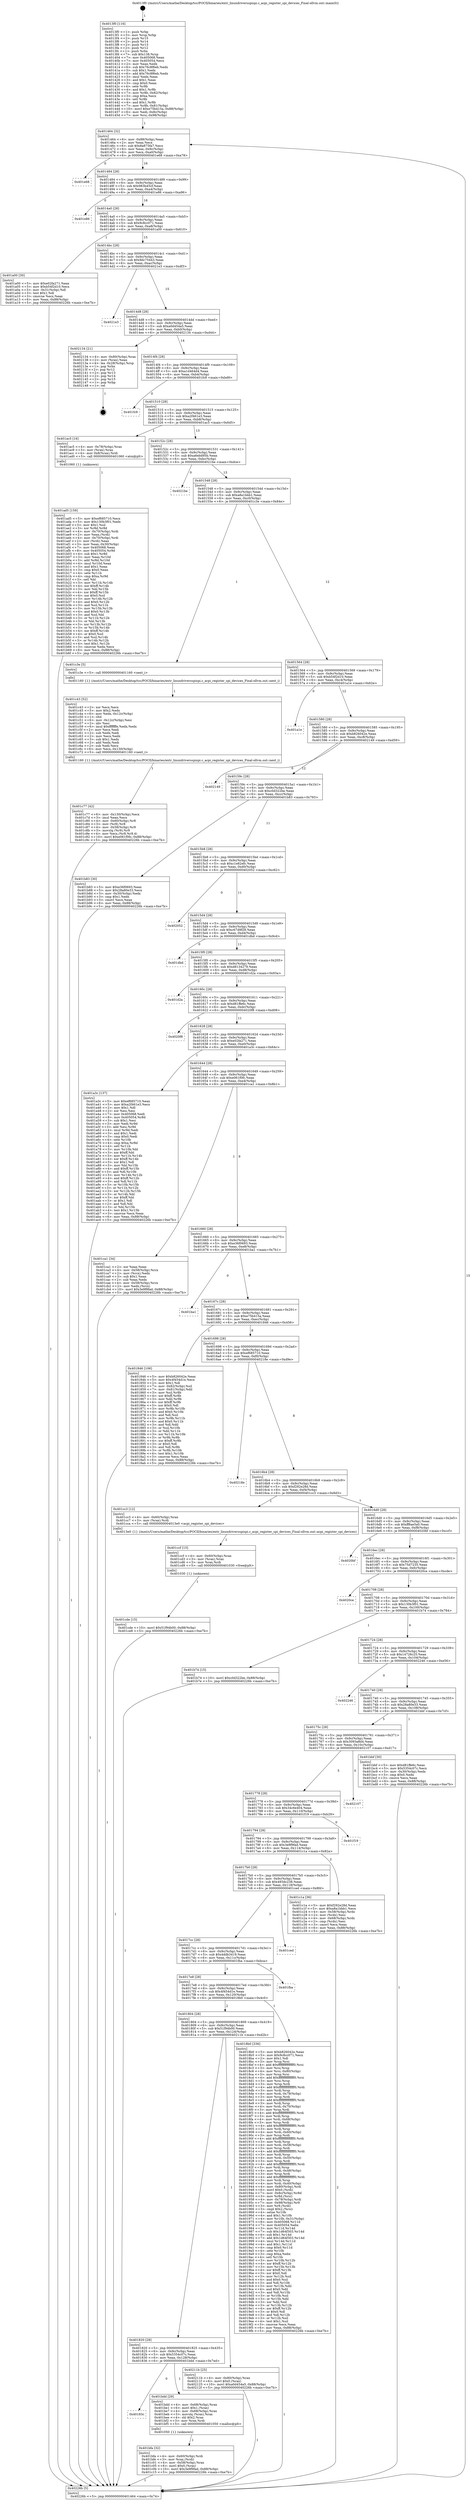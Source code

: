 digraph "0x4013f0" {
  label = "0x4013f0 (/mnt/c/Users/mathe/Desktop/tcc/POCII/binaries/extr_linuxdriversspispi.c_acpi_register_spi_devices_Final-ollvm.out::main(0))"
  labelloc = "t"
  node[shape=record]

  Entry [label="",width=0.3,height=0.3,shape=circle,fillcolor=black,style=filled]
  "0x401464" [label="{
     0x401464 [32]\l
     | [instrs]\l
     &nbsp;&nbsp;0x401464 \<+6\>: mov -0x88(%rbp),%eax\l
     &nbsp;&nbsp;0x40146a \<+2\>: mov %eax,%ecx\l
     &nbsp;&nbsp;0x40146c \<+6\>: sub $0x8a875fa7,%ecx\l
     &nbsp;&nbsp;0x401472 \<+6\>: mov %eax,-0x9c(%rbp)\l
     &nbsp;&nbsp;0x401478 \<+6\>: mov %ecx,-0xa0(%rbp)\l
     &nbsp;&nbsp;0x40147e \<+6\>: je 0000000000401e68 \<main+0xa78\>\l
  }"]
  "0x401e68" [label="{
     0x401e68\l
  }", style=dashed]
  "0x401484" [label="{
     0x401484 [28]\l
     | [instrs]\l
     &nbsp;&nbsp;0x401484 \<+5\>: jmp 0000000000401489 \<main+0x99\>\l
     &nbsp;&nbsp;0x401489 \<+6\>: mov -0x9c(%rbp),%eax\l
     &nbsp;&nbsp;0x40148f \<+5\>: sub $0x983b45cf,%eax\l
     &nbsp;&nbsp;0x401494 \<+6\>: mov %eax,-0xa4(%rbp)\l
     &nbsp;&nbsp;0x40149a \<+6\>: je 0000000000401e86 \<main+0xa96\>\l
  }"]
  Exit [label="",width=0.3,height=0.3,shape=circle,fillcolor=black,style=filled,peripheries=2]
  "0x401e86" [label="{
     0x401e86\l
  }", style=dashed]
  "0x4014a0" [label="{
     0x4014a0 [28]\l
     | [instrs]\l
     &nbsp;&nbsp;0x4014a0 \<+5\>: jmp 00000000004014a5 \<main+0xb5\>\l
     &nbsp;&nbsp;0x4014a5 \<+6\>: mov -0x9c(%rbp),%eax\l
     &nbsp;&nbsp;0x4014ab \<+5\>: sub $0x9c8cc071,%eax\l
     &nbsp;&nbsp;0x4014b0 \<+6\>: mov %eax,-0xa8(%rbp)\l
     &nbsp;&nbsp;0x4014b6 \<+6\>: je 0000000000401a00 \<main+0x610\>\l
  }"]
  "0x401cde" [label="{
     0x401cde [15]\l
     | [instrs]\l
     &nbsp;&nbsp;0x401cde \<+10\>: movl $0x51f94b00,-0x88(%rbp)\l
     &nbsp;&nbsp;0x401ce8 \<+5\>: jmp 000000000040226b \<main+0xe7b\>\l
  }"]
  "0x401a00" [label="{
     0x401a00 [30]\l
     | [instrs]\l
     &nbsp;&nbsp;0x401a00 \<+5\>: mov $0xe02fa271,%eax\l
     &nbsp;&nbsp;0x401a05 \<+5\>: mov $0xb54f2d10,%ecx\l
     &nbsp;&nbsp;0x401a0a \<+3\>: mov -0x31(%rbp),%dl\l
     &nbsp;&nbsp;0x401a0d \<+3\>: test $0x1,%dl\l
     &nbsp;&nbsp;0x401a10 \<+3\>: cmovne %ecx,%eax\l
     &nbsp;&nbsp;0x401a13 \<+6\>: mov %eax,-0x88(%rbp)\l
     &nbsp;&nbsp;0x401a19 \<+5\>: jmp 000000000040226b \<main+0xe7b\>\l
  }"]
  "0x4014bc" [label="{
     0x4014bc [28]\l
     | [instrs]\l
     &nbsp;&nbsp;0x4014bc \<+5\>: jmp 00000000004014c1 \<main+0xd1\>\l
     &nbsp;&nbsp;0x4014c1 \<+6\>: mov -0x9c(%rbp),%eax\l
     &nbsp;&nbsp;0x4014c7 \<+5\>: sub $0x9dc75443,%eax\l
     &nbsp;&nbsp;0x4014cc \<+6\>: mov %eax,-0xac(%rbp)\l
     &nbsp;&nbsp;0x4014d2 \<+6\>: je 00000000004021e3 \<main+0xdf3\>\l
  }"]
  "0x401ccf" [label="{
     0x401ccf [15]\l
     | [instrs]\l
     &nbsp;&nbsp;0x401ccf \<+4\>: mov -0x60(%rbp),%rax\l
     &nbsp;&nbsp;0x401cd3 \<+3\>: mov (%rax),%rax\l
     &nbsp;&nbsp;0x401cd6 \<+3\>: mov %rax,%rdi\l
     &nbsp;&nbsp;0x401cd9 \<+5\>: call 0000000000401030 \<free@plt\>\l
     | [calls]\l
     &nbsp;&nbsp;0x401030 \{1\} (unknown)\l
  }"]
  "0x4021e3" [label="{
     0x4021e3\l
  }", style=dashed]
  "0x4014d8" [label="{
     0x4014d8 [28]\l
     | [instrs]\l
     &nbsp;&nbsp;0x4014d8 \<+5\>: jmp 00000000004014dd \<main+0xed\>\l
     &nbsp;&nbsp;0x4014dd \<+6\>: mov -0x9c(%rbp),%eax\l
     &nbsp;&nbsp;0x4014e3 \<+5\>: sub $0xa0d454a5,%eax\l
     &nbsp;&nbsp;0x4014e8 \<+6\>: mov %eax,-0xb0(%rbp)\l
     &nbsp;&nbsp;0x4014ee \<+6\>: je 0000000000402134 \<main+0xd44\>\l
  }"]
  "0x401c77" [label="{
     0x401c77 [42]\l
     | [instrs]\l
     &nbsp;&nbsp;0x401c77 \<+6\>: mov -0x130(%rbp),%ecx\l
     &nbsp;&nbsp;0x401c7d \<+3\>: imul %eax,%ecx\l
     &nbsp;&nbsp;0x401c80 \<+4\>: mov -0x60(%rbp),%r8\l
     &nbsp;&nbsp;0x401c84 \<+3\>: mov (%r8),%r8\l
     &nbsp;&nbsp;0x401c87 \<+4\>: mov -0x58(%rbp),%r9\l
     &nbsp;&nbsp;0x401c8b \<+3\>: movslq (%r9),%r9\l
     &nbsp;&nbsp;0x401c8e \<+4\>: mov %ecx,(%r8,%r9,4)\l
     &nbsp;&nbsp;0x401c92 \<+10\>: movl $0xe061f0fc,-0x88(%rbp)\l
     &nbsp;&nbsp;0x401c9c \<+5\>: jmp 000000000040226b \<main+0xe7b\>\l
  }"]
  "0x402134" [label="{
     0x402134 [21]\l
     | [instrs]\l
     &nbsp;&nbsp;0x402134 \<+4\>: mov -0x80(%rbp),%rax\l
     &nbsp;&nbsp;0x402138 \<+2\>: mov (%rax),%eax\l
     &nbsp;&nbsp;0x40213a \<+4\>: lea -0x28(%rbp),%rsp\l
     &nbsp;&nbsp;0x40213e \<+1\>: pop %rbx\l
     &nbsp;&nbsp;0x40213f \<+2\>: pop %r12\l
     &nbsp;&nbsp;0x402141 \<+2\>: pop %r13\l
     &nbsp;&nbsp;0x402143 \<+2\>: pop %r14\l
     &nbsp;&nbsp;0x402145 \<+2\>: pop %r15\l
     &nbsp;&nbsp;0x402147 \<+1\>: pop %rbp\l
     &nbsp;&nbsp;0x402148 \<+1\>: ret\l
  }"]
  "0x4014f4" [label="{
     0x4014f4 [28]\l
     | [instrs]\l
     &nbsp;&nbsp;0x4014f4 \<+5\>: jmp 00000000004014f9 \<main+0x109\>\l
     &nbsp;&nbsp;0x4014f9 \<+6\>: mov -0x9c(%rbp),%eax\l
     &nbsp;&nbsp;0x4014ff \<+5\>: sub $0xa1d464d4,%eax\l
     &nbsp;&nbsp;0x401504 \<+6\>: mov %eax,-0xb4(%rbp)\l
     &nbsp;&nbsp;0x40150a \<+6\>: je 0000000000401fc9 \<main+0xbd9\>\l
  }"]
  "0x401c43" [label="{
     0x401c43 [52]\l
     | [instrs]\l
     &nbsp;&nbsp;0x401c43 \<+2\>: xor %ecx,%ecx\l
     &nbsp;&nbsp;0x401c45 \<+5\>: mov $0x2,%edx\l
     &nbsp;&nbsp;0x401c4a \<+6\>: mov %edx,-0x12c(%rbp)\l
     &nbsp;&nbsp;0x401c50 \<+1\>: cltd\l
     &nbsp;&nbsp;0x401c51 \<+6\>: mov -0x12c(%rbp),%esi\l
     &nbsp;&nbsp;0x401c57 \<+2\>: idiv %esi\l
     &nbsp;&nbsp;0x401c59 \<+6\>: imul $0xfffffffe,%edx,%edx\l
     &nbsp;&nbsp;0x401c5f \<+2\>: mov %ecx,%edi\l
     &nbsp;&nbsp;0x401c61 \<+2\>: sub %edx,%edi\l
     &nbsp;&nbsp;0x401c63 \<+2\>: mov %ecx,%edx\l
     &nbsp;&nbsp;0x401c65 \<+3\>: sub $0x1,%edx\l
     &nbsp;&nbsp;0x401c68 \<+2\>: add %edx,%edi\l
     &nbsp;&nbsp;0x401c6a \<+2\>: sub %edi,%ecx\l
     &nbsp;&nbsp;0x401c6c \<+6\>: mov %ecx,-0x130(%rbp)\l
     &nbsp;&nbsp;0x401c72 \<+5\>: call 0000000000401160 \<next_i\>\l
     | [calls]\l
     &nbsp;&nbsp;0x401160 \{1\} (/mnt/c/Users/mathe/Desktop/tcc/POCII/binaries/extr_linuxdriversspispi.c_acpi_register_spi_devices_Final-ollvm.out::next_i)\l
  }"]
  "0x401fc9" [label="{
     0x401fc9\l
  }", style=dashed]
  "0x401510" [label="{
     0x401510 [28]\l
     | [instrs]\l
     &nbsp;&nbsp;0x401510 \<+5\>: jmp 0000000000401515 \<main+0x125\>\l
     &nbsp;&nbsp;0x401515 \<+6\>: mov -0x9c(%rbp),%eax\l
     &nbsp;&nbsp;0x40151b \<+5\>: sub $0xa2f461e3,%eax\l
     &nbsp;&nbsp;0x401520 \<+6\>: mov %eax,-0xb8(%rbp)\l
     &nbsp;&nbsp;0x401526 \<+6\>: je 0000000000401ac5 \<main+0x6d5\>\l
  }"]
  "0x401bfa" [label="{
     0x401bfa [32]\l
     | [instrs]\l
     &nbsp;&nbsp;0x401bfa \<+4\>: mov -0x60(%rbp),%rdi\l
     &nbsp;&nbsp;0x401bfe \<+3\>: mov %rax,(%rdi)\l
     &nbsp;&nbsp;0x401c01 \<+4\>: mov -0x58(%rbp),%rax\l
     &nbsp;&nbsp;0x401c05 \<+6\>: movl $0x0,(%rax)\l
     &nbsp;&nbsp;0x401c0b \<+10\>: movl $0x3e9f9fad,-0x88(%rbp)\l
     &nbsp;&nbsp;0x401c15 \<+5\>: jmp 000000000040226b \<main+0xe7b\>\l
  }"]
  "0x401ac5" [label="{
     0x401ac5 [16]\l
     | [instrs]\l
     &nbsp;&nbsp;0x401ac5 \<+4\>: mov -0x78(%rbp),%rax\l
     &nbsp;&nbsp;0x401ac9 \<+3\>: mov (%rax),%rax\l
     &nbsp;&nbsp;0x401acc \<+4\>: mov 0x8(%rax),%rdi\l
     &nbsp;&nbsp;0x401ad0 \<+5\>: call 0000000000401060 \<atoi@plt\>\l
     | [calls]\l
     &nbsp;&nbsp;0x401060 \{1\} (unknown)\l
  }"]
  "0x40152c" [label="{
     0x40152c [28]\l
     | [instrs]\l
     &nbsp;&nbsp;0x40152c \<+5\>: jmp 0000000000401531 \<main+0x141\>\l
     &nbsp;&nbsp;0x401531 \<+6\>: mov -0x9c(%rbp),%eax\l
     &nbsp;&nbsp;0x401537 \<+5\>: sub $0xa6ebd95b,%eax\l
     &nbsp;&nbsp;0x40153c \<+6\>: mov %eax,-0xbc(%rbp)\l
     &nbsp;&nbsp;0x401542 \<+6\>: je 00000000004021be \<main+0xdce\>\l
  }"]
  "0x40183c" [label="{
     0x40183c\l
  }", style=dashed]
  "0x4021be" [label="{
     0x4021be\l
  }", style=dashed]
  "0x401548" [label="{
     0x401548 [28]\l
     | [instrs]\l
     &nbsp;&nbsp;0x401548 \<+5\>: jmp 000000000040154d \<main+0x15d\>\l
     &nbsp;&nbsp;0x40154d \<+6\>: mov -0x9c(%rbp),%eax\l
     &nbsp;&nbsp;0x401553 \<+5\>: sub $0xa8a1bbb1,%eax\l
     &nbsp;&nbsp;0x401558 \<+6\>: mov %eax,-0xc0(%rbp)\l
     &nbsp;&nbsp;0x40155e \<+6\>: je 0000000000401c3e \<main+0x84e\>\l
  }"]
  "0x401bdd" [label="{
     0x401bdd [29]\l
     | [instrs]\l
     &nbsp;&nbsp;0x401bdd \<+4\>: mov -0x68(%rbp),%rax\l
     &nbsp;&nbsp;0x401be1 \<+6\>: movl $0x1,(%rax)\l
     &nbsp;&nbsp;0x401be7 \<+4\>: mov -0x68(%rbp),%rax\l
     &nbsp;&nbsp;0x401beb \<+3\>: movslq (%rax),%rax\l
     &nbsp;&nbsp;0x401bee \<+4\>: shl $0x2,%rax\l
     &nbsp;&nbsp;0x401bf2 \<+3\>: mov %rax,%rdi\l
     &nbsp;&nbsp;0x401bf5 \<+5\>: call 0000000000401050 \<malloc@plt\>\l
     | [calls]\l
     &nbsp;&nbsp;0x401050 \{1\} (unknown)\l
  }"]
  "0x401c3e" [label="{
     0x401c3e [5]\l
     | [instrs]\l
     &nbsp;&nbsp;0x401c3e \<+5\>: call 0000000000401160 \<next_i\>\l
     | [calls]\l
     &nbsp;&nbsp;0x401160 \{1\} (/mnt/c/Users/mathe/Desktop/tcc/POCII/binaries/extr_linuxdriversspispi.c_acpi_register_spi_devices_Final-ollvm.out::next_i)\l
  }"]
  "0x401564" [label="{
     0x401564 [28]\l
     | [instrs]\l
     &nbsp;&nbsp;0x401564 \<+5\>: jmp 0000000000401569 \<main+0x179\>\l
     &nbsp;&nbsp;0x401569 \<+6\>: mov -0x9c(%rbp),%eax\l
     &nbsp;&nbsp;0x40156f \<+5\>: sub $0xb54f2d10,%eax\l
     &nbsp;&nbsp;0x401574 \<+6\>: mov %eax,-0xc4(%rbp)\l
     &nbsp;&nbsp;0x40157a \<+6\>: je 0000000000401a1e \<main+0x62e\>\l
  }"]
  "0x401820" [label="{
     0x401820 [28]\l
     | [instrs]\l
     &nbsp;&nbsp;0x401820 \<+5\>: jmp 0000000000401825 \<main+0x435\>\l
     &nbsp;&nbsp;0x401825 \<+6\>: mov -0x9c(%rbp),%eax\l
     &nbsp;&nbsp;0x40182b \<+5\>: sub $0x5354c07c,%eax\l
     &nbsp;&nbsp;0x401830 \<+6\>: mov %eax,-0x128(%rbp)\l
     &nbsp;&nbsp;0x401836 \<+6\>: je 0000000000401bdd \<main+0x7ed\>\l
  }"]
  "0x401a1e" [label="{
     0x401a1e\l
  }", style=dashed]
  "0x401580" [label="{
     0x401580 [28]\l
     | [instrs]\l
     &nbsp;&nbsp;0x401580 \<+5\>: jmp 0000000000401585 \<main+0x195\>\l
     &nbsp;&nbsp;0x401585 \<+6\>: mov -0x9c(%rbp),%eax\l
     &nbsp;&nbsp;0x40158b \<+5\>: sub $0xb826042e,%eax\l
     &nbsp;&nbsp;0x401590 \<+6\>: mov %eax,-0xc8(%rbp)\l
     &nbsp;&nbsp;0x401596 \<+6\>: je 0000000000402149 \<main+0xd59\>\l
  }"]
  "0x40211b" [label="{
     0x40211b [25]\l
     | [instrs]\l
     &nbsp;&nbsp;0x40211b \<+4\>: mov -0x80(%rbp),%rax\l
     &nbsp;&nbsp;0x40211f \<+6\>: movl $0x0,(%rax)\l
     &nbsp;&nbsp;0x402125 \<+10\>: movl $0xa0d454a5,-0x88(%rbp)\l
     &nbsp;&nbsp;0x40212f \<+5\>: jmp 000000000040226b \<main+0xe7b\>\l
  }"]
  "0x402149" [label="{
     0x402149\l
  }", style=dashed]
  "0x40159c" [label="{
     0x40159c [28]\l
     | [instrs]\l
     &nbsp;&nbsp;0x40159c \<+5\>: jmp 00000000004015a1 \<main+0x1b1\>\l
     &nbsp;&nbsp;0x4015a1 \<+6\>: mov -0x9c(%rbp),%eax\l
     &nbsp;&nbsp;0x4015a7 \<+5\>: sub $0xc0d322be,%eax\l
     &nbsp;&nbsp;0x4015ac \<+6\>: mov %eax,-0xcc(%rbp)\l
     &nbsp;&nbsp;0x4015b2 \<+6\>: je 0000000000401b83 \<main+0x793\>\l
  }"]
  "0x401ad5" [label="{
     0x401ad5 [159]\l
     | [instrs]\l
     &nbsp;&nbsp;0x401ad5 \<+5\>: mov $0xef685710,%ecx\l
     &nbsp;&nbsp;0x401ada \<+5\>: mov $0x130b3f01,%edx\l
     &nbsp;&nbsp;0x401adf \<+3\>: mov $0x1,%sil\l
     &nbsp;&nbsp;0x401ae2 \<+3\>: xor %r8d,%r8d\l
     &nbsp;&nbsp;0x401ae5 \<+4\>: mov -0x70(%rbp),%rdi\l
     &nbsp;&nbsp;0x401ae9 \<+2\>: mov %eax,(%rdi)\l
     &nbsp;&nbsp;0x401aeb \<+4\>: mov -0x70(%rbp),%rdi\l
     &nbsp;&nbsp;0x401aef \<+2\>: mov (%rdi),%eax\l
     &nbsp;&nbsp;0x401af1 \<+3\>: mov %eax,-0x30(%rbp)\l
     &nbsp;&nbsp;0x401af4 \<+7\>: mov 0x405068,%eax\l
     &nbsp;&nbsp;0x401afb \<+8\>: mov 0x405054,%r9d\l
     &nbsp;&nbsp;0x401b03 \<+4\>: sub $0x1,%r8d\l
     &nbsp;&nbsp;0x401b07 \<+3\>: mov %eax,%r10d\l
     &nbsp;&nbsp;0x401b0a \<+3\>: add %r8d,%r10d\l
     &nbsp;&nbsp;0x401b0d \<+4\>: imul %r10d,%eax\l
     &nbsp;&nbsp;0x401b11 \<+3\>: and $0x1,%eax\l
     &nbsp;&nbsp;0x401b14 \<+3\>: cmp $0x0,%eax\l
     &nbsp;&nbsp;0x401b17 \<+4\>: sete %r11b\l
     &nbsp;&nbsp;0x401b1b \<+4\>: cmp $0xa,%r9d\l
     &nbsp;&nbsp;0x401b1f \<+3\>: setl %bl\l
     &nbsp;&nbsp;0x401b22 \<+3\>: mov %r11b,%r14b\l
     &nbsp;&nbsp;0x401b25 \<+4\>: xor $0xff,%r14b\l
     &nbsp;&nbsp;0x401b29 \<+3\>: mov %bl,%r15b\l
     &nbsp;&nbsp;0x401b2c \<+4\>: xor $0xff,%r15b\l
     &nbsp;&nbsp;0x401b30 \<+4\>: xor $0x0,%sil\l
     &nbsp;&nbsp;0x401b34 \<+3\>: mov %r14b,%r12b\l
     &nbsp;&nbsp;0x401b37 \<+4\>: and $0x0,%r12b\l
     &nbsp;&nbsp;0x401b3b \<+3\>: and %sil,%r11b\l
     &nbsp;&nbsp;0x401b3e \<+3\>: mov %r15b,%r13b\l
     &nbsp;&nbsp;0x401b41 \<+4\>: and $0x0,%r13b\l
     &nbsp;&nbsp;0x401b45 \<+3\>: and %sil,%bl\l
     &nbsp;&nbsp;0x401b48 \<+3\>: or %r11b,%r12b\l
     &nbsp;&nbsp;0x401b4b \<+3\>: or %bl,%r13b\l
     &nbsp;&nbsp;0x401b4e \<+3\>: xor %r13b,%r12b\l
     &nbsp;&nbsp;0x401b51 \<+3\>: or %r15b,%r14b\l
     &nbsp;&nbsp;0x401b54 \<+4\>: xor $0xff,%r14b\l
     &nbsp;&nbsp;0x401b58 \<+4\>: or $0x0,%sil\l
     &nbsp;&nbsp;0x401b5c \<+3\>: and %sil,%r14b\l
     &nbsp;&nbsp;0x401b5f \<+3\>: or %r14b,%r12b\l
     &nbsp;&nbsp;0x401b62 \<+4\>: test $0x1,%r12b\l
     &nbsp;&nbsp;0x401b66 \<+3\>: cmovne %edx,%ecx\l
     &nbsp;&nbsp;0x401b69 \<+6\>: mov %ecx,-0x88(%rbp)\l
     &nbsp;&nbsp;0x401b6f \<+5\>: jmp 000000000040226b \<main+0xe7b\>\l
  }"]
  "0x401b83" [label="{
     0x401b83 [30]\l
     | [instrs]\l
     &nbsp;&nbsp;0x401b83 \<+5\>: mov $0xe36f0693,%eax\l
     &nbsp;&nbsp;0x401b88 \<+5\>: mov $0x28a80e33,%ecx\l
     &nbsp;&nbsp;0x401b8d \<+3\>: mov -0x30(%rbp),%edx\l
     &nbsp;&nbsp;0x401b90 \<+3\>: cmp $0x1,%edx\l
     &nbsp;&nbsp;0x401b93 \<+3\>: cmovl %ecx,%eax\l
     &nbsp;&nbsp;0x401b96 \<+6\>: mov %eax,-0x88(%rbp)\l
     &nbsp;&nbsp;0x401b9c \<+5\>: jmp 000000000040226b \<main+0xe7b\>\l
  }"]
  "0x4015b8" [label="{
     0x4015b8 [28]\l
     | [instrs]\l
     &nbsp;&nbsp;0x4015b8 \<+5\>: jmp 00000000004015bd \<main+0x1cd\>\l
     &nbsp;&nbsp;0x4015bd \<+6\>: mov -0x9c(%rbp),%eax\l
     &nbsp;&nbsp;0x4015c3 \<+5\>: sub $0xc1e82efc,%eax\l
     &nbsp;&nbsp;0x4015c8 \<+6\>: mov %eax,-0xd0(%rbp)\l
     &nbsp;&nbsp;0x4015ce \<+6\>: je 0000000000402052 \<main+0xc62\>\l
  }"]
  "0x401804" [label="{
     0x401804 [28]\l
     | [instrs]\l
     &nbsp;&nbsp;0x401804 \<+5\>: jmp 0000000000401809 \<main+0x419\>\l
     &nbsp;&nbsp;0x401809 \<+6\>: mov -0x9c(%rbp),%eax\l
     &nbsp;&nbsp;0x40180f \<+5\>: sub $0x51f94b00,%eax\l
     &nbsp;&nbsp;0x401814 \<+6\>: mov %eax,-0x124(%rbp)\l
     &nbsp;&nbsp;0x40181a \<+6\>: je 000000000040211b \<main+0xd2b\>\l
  }"]
  "0x402052" [label="{
     0x402052\l
  }", style=dashed]
  "0x4015d4" [label="{
     0x4015d4 [28]\l
     | [instrs]\l
     &nbsp;&nbsp;0x4015d4 \<+5\>: jmp 00000000004015d9 \<main+0x1e9\>\l
     &nbsp;&nbsp;0x4015d9 \<+6\>: mov -0x9c(%rbp),%eax\l
     &nbsp;&nbsp;0x4015df \<+5\>: sub $0xc67d9f28,%eax\l
     &nbsp;&nbsp;0x4015e4 \<+6\>: mov %eax,-0xd4(%rbp)\l
     &nbsp;&nbsp;0x4015ea \<+6\>: je 0000000000401dbd \<main+0x9cd\>\l
  }"]
  "0x4018b0" [label="{
     0x4018b0 [336]\l
     | [instrs]\l
     &nbsp;&nbsp;0x4018b0 \<+5\>: mov $0xb826042e,%eax\l
     &nbsp;&nbsp;0x4018b5 \<+5\>: mov $0x9c8cc071,%ecx\l
     &nbsp;&nbsp;0x4018ba \<+2\>: mov $0x1,%dl\l
     &nbsp;&nbsp;0x4018bc \<+3\>: mov %rsp,%rsi\l
     &nbsp;&nbsp;0x4018bf \<+4\>: add $0xfffffffffffffff0,%rsi\l
     &nbsp;&nbsp;0x4018c3 \<+3\>: mov %rsi,%rsp\l
     &nbsp;&nbsp;0x4018c6 \<+4\>: mov %rsi,-0x80(%rbp)\l
     &nbsp;&nbsp;0x4018ca \<+3\>: mov %rsp,%rsi\l
     &nbsp;&nbsp;0x4018cd \<+4\>: add $0xfffffffffffffff0,%rsi\l
     &nbsp;&nbsp;0x4018d1 \<+3\>: mov %rsi,%rsp\l
     &nbsp;&nbsp;0x4018d4 \<+3\>: mov %rsp,%rdi\l
     &nbsp;&nbsp;0x4018d7 \<+4\>: add $0xfffffffffffffff0,%rdi\l
     &nbsp;&nbsp;0x4018db \<+3\>: mov %rdi,%rsp\l
     &nbsp;&nbsp;0x4018de \<+4\>: mov %rdi,-0x78(%rbp)\l
     &nbsp;&nbsp;0x4018e2 \<+3\>: mov %rsp,%rdi\l
     &nbsp;&nbsp;0x4018e5 \<+4\>: add $0xfffffffffffffff0,%rdi\l
     &nbsp;&nbsp;0x4018e9 \<+3\>: mov %rdi,%rsp\l
     &nbsp;&nbsp;0x4018ec \<+4\>: mov %rdi,-0x70(%rbp)\l
     &nbsp;&nbsp;0x4018f0 \<+3\>: mov %rsp,%rdi\l
     &nbsp;&nbsp;0x4018f3 \<+4\>: add $0xfffffffffffffff0,%rdi\l
     &nbsp;&nbsp;0x4018f7 \<+3\>: mov %rdi,%rsp\l
     &nbsp;&nbsp;0x4018fa \<+4\>: mov %rdi,-0x68(%rbp)\l
     &nbsp;&nbsp;0x4018fe \<+3\>: mov %rsp,%rdi\l
     &nbsp;&nbsp;0x401901 \<+4\>: add $0xfffffffffffffff0,%rdi\l
     &nbsp;&nbsp;0x401905 \<+3\>: mov %rdi,%rsp\l
     &nbsp;&nbsp;0x401908 \<+4\>: mov %rdi,-0x60(%rbp)\l
     &nbsp;&nbsp;0x40190c \<+3\>: mov %rsp,%rdi\l
     &nbsp;&nbsp;0x40190f \<+4\>: add $0xfffffffffffffff0,%rdi\l
     &nbsp;&nbsp;0x401913 \<+3\>: mov %rdi,%rsp\l
     &nbsp;&nbsp;0x401916 \<+4\>: mov %rdi,-0x58(%rbp)\l
     &nbsp;&nbsp;0x40191a \<+3\>: mov %rsp,%rdi\l
     &nbsp;&nbsp;0x40191d \<+4\>: add $0xfffffffffffffff0,%rdi\l
     &nbsp;&nbsp;0x401921 \<+3\>: mov %rdi,%rsp\l
     &nbsp;&nbsp;0x401924 \<+4\>: mov %rdi,-0x50(%rbp)\l
     &nbsp;&nbsp;0x401928 \<+3\>: mov %rsp,%rdi\l
     &nbsp;&nbsp;0x40192b \<+4\>: add $0xfffffffffffffff0,%rdi\l
     &nbsp;&nbsp;0x40192f \<+3\>: mov %rdi,%rsp\l
     &nbsp;&nbsp;0x401932 \<+4\>: mov %rdi,-0x48(%rbp)\l
     &nbsp;&nbsp;0x401936 \<+3\>: mov %rsp,%rdi\l
     &nbsp;&nbsp;0x401939 \<+4\>: add $0xfffffffffffffff0,%rdi\l
     &nbsp;&nbsp;0x40193d \<+3\>: mov %rdi,%rsp\l
     &nbsp;&nbsp;0x401940 \<+4\>: mov %rdi,-0x40(%rbp)\l
     &nbsp;&nbsp;0x401944 \<+4\>: mov -0x80(%rbp),%rdi\l
     &nbsp;&nbsp;0x401948 \<+6\>: movl $0x0,(%rdi)\l
     &nbsp;&nbsp;0x40194e \<+7\>: mov -0x8c(%rbp),%r8d\l
     &nbsp;&nbsp;0x401955 \<+3\>: mov %r8d,(%rsi)\l
     &nbsp;&nbsp;0x401958 \<+4\>: mov -0x78(%rbp),%rdi\l
     &nbsp;&nbsp;0x40195c \<+7\>: mov -0x98(%rbp),%r9\l
     &nbsp;&nbsp;0x401963 \<+3\>: mov %r9,(%rdi)\l
     &nbsp;&nbsp;0x401966 \<+3\>: cmpl $0x2,(%rsi)\l
     &nbsp;&nbsp;0x401969 \<+4\>: setne %r10b\l
     &nbsp;&nbsp;0x40196d \<+4\>: and $0x1,%r10b\l
     &nbsp;&nbsp;0x401971 \<+4\>: mov %r10b,-0x31(%rbp)\l
     &nbsp;&nbsp;0x401975 \<+8\>: mov 0x405068,%r11d\l
     &nbsp;&nbsp;0x40197d \<+7\>: mov 0x405054,%ebx\l
     &nbsp;&nbsp;0x401984 \<+3\>: mov %r11d,%r14d\l
     &nbsp;&nbsp;0x401987 \<+7\>: sub $0x1d64f303,%r14d\l
     &nbsp;&nbsp;0x40198e \<+4\>: sub $0x1,%r14d\l
     &nbsp;&nbsp;0x401992 \<+7\>: add $0x1d64f303,%r14d\l
     &nbsp;&nbsp;0x401999 \<+4\>: imul %r14d,%r11d\l
     &nbsp;&nbsp;0x40199d \<+4\>: and $0x1,%r11d\l
     &nbsp;&nbsp;0x4019a1 \<+4\>: cmp $0x0,%r11d\l
     &nbsp;&nbsp;0x4019a5 \<+4\>: sete %r10b\l
     &nbsp;&nbsp;0x4019a9 \<+3\>: cmp $0xa,%ebx\l
     &nbsp;&nbsp;0x4019ac \<+4\>: setl %r15b\l
     &nbsp;&nbsp;0x4019b0 \<+3\>: mov %r10b,%r12b\l
     &nbsp;&nbsp;0x4019b3 \<+4\>: xor $0xff,%r12b\l
     &nbsp;&nbsp;0x4019b7 \<+3\>: mov %r15b,%r13b\l
     &nbsp;&nbsp;0x4019ba \<+4\>: xor $0xff,%r13b\l
     &nbsp;&nbsp;0x4019be \<+3\>: xor $0x0,%dl\l
     &nbsp;&nbsp;0x4019c1 \<+3\>: mov %r12b,%sil\l
     &nbsp;&nbsp;0x4019c4 \<+4\>: and $0x0,%sil\l
     &nbsp;&nbsp;0x4019c8 \<+3\>: and %dl,%r10b\l
     &nbsp;&nbsp;0x4019cb \<+3\>: mov %r13b,%dil\l
     &nbsp;&nbsp;0x4019ce \<+4\>: and $0x0,%dil\l
     &nbsp;&nbsp;0x4019d2 \<+3\>: and %dl,%r15b\l
     &nbsp;&nbsp;0x4019d5 \<+3\>: or %r10b,%sil\l
     &nbsp;&nbsp;0x4019d8 \<+3\>: or %r15b,%dil\l
     &nbsp;&nbsp;0x4019db \<+3\>: xor %dil,%sil\l
     &nbsp;&nbsp;0x4019de \<+3\>: or %r13b,%r12b\l
     &nbsp;&nbsp;0x4019e1 \<+4\>: xor $0xff,%r12b\l
     &nbsp;&nbsp;0x4019e5 \<+3\>: or $0x0,%dl\l
     &nbsp;&nbsp;0x4019e8 \<+3\>: and %dl,%r12b\l
     &nbsp;&nbsp;0x4019eb \<+3\>: or %r12b,%sil\l
     &nbsp;&nbsp;0x4019ee \<+4\>: test $0x1,%sil\l
     &nbsp;&nbsp;0x4019f2 \<+3\>: cmovne %ecx,%eax\l
     &nbsp;&nbsp;0x4019f5 \<+6\>: mov %eax,-0x88(%rbp)\l
     &nbsp;&nbsp;0x4019fb \<+5\>: jmp 000000000040226b \<main+0xe7b\>\l
  }"]
  "0x401dbd" [label="{
     0x401dbd\l
  }", style=dashed]
  "0x4015f0" [label="{
     0x4015f0 [28]\l
     | [instrs]\l
     &nbsp;&nbsp;0x4015f0 \<+5\>: jmp 00000000004015f5 \<main+0x205\>\l
     &nbsp;&nbsp;0x4015f5 \<+6\>: mov -0x9c(%rbp),%eax\l
     &nbsp;&nbsp;0x4015fb \<+5\>: sub $0xd8134279,%eax\l
     &nbsp;&nbsp;0x401600 \<+6\>: mov %eax,-0xd8(%rbp)\l
     &nbsp;&nbsp;0x401606 \<+6\>: je 0000000000401d2a \<main+0x93a\>\l
  }"]
  "0x4017e8" [label="{
     0x4017e8 [28]\l
     | [instrs]\l
     &nbsp;&nbsp;0x4017e8 \<+5\>: jmp 00000000004017ed \<main+0x3fd\>\l
     &nbsp;&nbsp;0x4017ed \<+6\>: mov -0x9c(%rbp),%eax\l
     &nbsp;&nbsp;0x4017f3 \<+5\>: sub $0x4f454d1e,%eax\l
     &nbsp;&nbsp;0x4017f8 \<+6\>: mov %eax,-0x120(%rbp)\l
     &nbsp;&nbsp;0x4017fe \<+6\>: je 00000000004018b0 \<main+0x4c0\>\l
  }"]
  "0x401d2a" [label="{
     0x401d2a\l
  }", style=dashed]
  "0x40160c" [label="{
     0x40160c [28]\l
     | [instrs]\l
     &nbsp;&nbsp;0x40160c \<+5\>: jmp 0000000000401611 \<main+0x221\>\l
     &nbsp;&nbsp;0x401611 \<+6\>: mov -0x9c(%rbp),%eax\l
     &nbsp;&nbsp;0x401617 \<+5\>: sub $0xd81ffe6c,%eax\l
     &nbsp;&nbsp;0x40161c \<+6\>: mov %eax,-0xdc(%rbp)\l
     &nbsp;&nbsp;0x401622 \<+6\>: je 00000000004020f8 \<main+0xd08\>\l
  }"]
  "0x401fba" [label="{
     0x401fba\l
  }", style=dashed]
  "0x4020f8" [label="{
     0x4020f8\l
  }", style=dashed]
  "0x401628" [label="{
     0x401628 [28]\l
     | [instrs]\l
     &nbsp;&nbsp;0x401628 \<+5\>: jmp 000000000040162d \<main+0x23d\>\l
     &nbsp;&nbsp;0x40162d \<+6\>: mov -0x9c(%rbp),%eax\l
     &nbsp;&nbsp;0x401633 \<+5\>: sub $0xe02fa271,%eax\l
     &nbsp;&nbsp;0x401638 \<+6\>: mov %eax,-0xe0(%rbp)\l
     &nbsp;&nbsp;0x40163e \<+6\>: je 0000000000401a3c \<main+0x64c\>\l
  }"]
  "0x4017cc" [label="{
     0x4017cc [28]\l
     | [instrs]\l
     &nbsp;&nbsp;0x4017cc \<+5\>: jmp 00000000004017d1 \<main+0x3e1\>\l
     &nbsp;&nbsp;0x4017d1 \<+6\>: mov -0x9c(%rbp),%eax\l
     &nbsp;&nbsp;0x4017d7 \<+5\>: sub $0x4ddb3419,%eax\l
     &nbsp;&nbsp;0x4017dc \<+6\>: mov %eax,-0x11c(%rbp)\l
     &nbsp;&nbsp;0x4017e2 \<+6\>: je 0000000000401fba \<main+0xbca\>\l
  }"]
  "0x401a3c" [label="{
     0x401a3c [137]\l
     | [instrs]\l
     &nbsp;&nbsp;0x401a3c \<+5\>: mov $0xef685710,%eax\l
     &nbsp;&nbsp;0x401a41 \<+5\>: mov $0xa2f461e3,%ecx\l
     &nbsp;&nbsp;0x401a46 \<+2\>: mov $0x1,%dl\l
     &nbsp;&nbsp;0x401a48 \<+2\>: xor %esi,%esi\l
     &nbsp;&nbsp;0x401a4a \<+7\>: mov 0x405068,%edi\l
     &nbsp;&nbsp;0x401a51 \<+8\>: mov 0x405054,%r8d\l
     &nbsp;&nbsp;0x401a59 \<+3\>: sub $0x1,%esi\l
     &nbsp;&nbsp;0x401a5c \<+3\>: mov %edi,%r9d\l
     &nbsp;&nbsp;0x401a5f \<+3\>: add %esi,%r9d\l
     &nbsp;&nbsp;0x401a62 \<+4\>: imul %r9d,%edi\l
     &nbsp;&nbsp;0x401a66 \<+3\>: and $0x1,%edi\l
     &nbsp;&nbsp;0x401a69 \<+3\>: cmp $0x0,%edi\l
     &nbsp;&nbsp;0x401a6c \<+4\>: sete %r10b\l
     &nbsp;&nbsp;0x401a70 \<+4\>: cmp $0xa,%r8d\l
     &nbsp;&nbsp;0x401a74 \<+4\>: setl %r11b\l
     &nbsp;&nbsp;0x401a78 \<+3\>: mov %r10b,%bl\l
     &nbsp;&nbsp;0x401a7b \<+3\>: xor $0xff,%bl\l
     &nbsp;&nbsp;0x401a7e \<+3\>: mov %r11b,%r14b\l
     &nbsp;&nbsp;0x401a81 \<+4\>: xor $0xff,%r14b\l
     &nbsp;&nbsp;0x401a85 \<+3\>: xor $0x1,%dl\l
     &nbsp;&nbsp;0x401a88 \<+3\>: mov %bl,%r15b\l
     &nbsp;&nbsp;0x401a8b \<+4\>: and $0xff,%r15b\l
     &nbsp;&nbsp;0x401a8f \<+3\>: and %dl,%r10b\l
     &nbsp;&nbsp;0x401a92 \<+3\>: mov %r14b,%r12b\l
     &nbsp;&nbsp;0x401a95 \<+4\>: and $0xff,%r12b\l
     &nbsp;&nbsp;0x401a99 \<+3\>: and %dl,%r11b\l
     &nbsp;&nbsp;0x401a9c \<+3\>: or %r10b,%r15b\l
     &nbsp;&nbsp;0x401a9f \<+3\>: or %r11b,%r12b\l
     &nbsp;&nbsp;0x401aa2 \<+3\>: xor %r12b,%r15b\l
     &nbsp;&nbsp;0x401aa5 \<+3\>: or %r14b,%bl\l
     &nbsp;&nbsp;0x401aa8 \<+3\>: xor $0xff,%bl\l
     &nbsp;&nbsp;0x401aab \<+3\>: or $0x1,%dl\l
     &nbsp;&nbsp;0x401aae \<+2\>: and %dl,%bl\l
     &nbsp;&nbsp;0x401ab0 \<+3\>: or %bl,%r15b\l
     &nbsp;&nbsp;0x401ab3 \<+4\>: test $0x1,%r15b\l
     &nbsp;&nbsp;0x401ab7 \<+3\>: cmovne %ecx,%eax\l
     &nbsp;&nbsp;0x401aba \<+6\>: mov %eax,-0x88(%rbp)\l
     &nbsp;&nbsp;0x401ac0 \<+5\>: jmp 000000000040226b \<main+0xe7b\>\l
  }"]
  "0x401644" [label="{
     0x401644 [28]\l
     | [instrs]\l
     &nbsp;&nbsp;0x401644 \<+5\>: jmp 0000000000401649 \<main+0x259\>\l
     &nbsp;&nbsp;0x401649 \<+6\>: mov -0x9c(%rbp),%eax\l
     &nbsp;&nbsp;0x40164f \<+5\>: sub $0xe061f0fc,%eax\l
     &nbsp;&nbsp;0x401654 \<+6\>: mov %eax,-0xe4(%rbp)\l
     &nbsp;&nbsp;0x40165a \<+6\>: je 0000000000401ca1 \<main+0x8b1\>\l
  }"]
  "0x401ced" [label="{
     0x401ced\l
  }", style=dashed]
  "0x401ca1" [label="{
     0x401ca1 [34]\l
     | [instrs]\l
     &nbsp;&nbsp;0x401ca1 \<+2\>: xor %eax,%eax\l
     &nbsp;&nbsp;0x401ca3 \<+4\>: mov -0x58(%rbp),%rcx\l
     &nbsp;&nbsp;0x401ca7 \<+2\>: mov (%rcx),%edx\l
     &nbsp;&nbsp;0x401ca9 \<+3\>: sub $0x1,%eax\l
     &nbsp;&nbsp;0x401cac \<+2\>: sub %eax,%edx\l
     &nbsp;&nbsp;0x401cae \<+4\>: mov -0x58(%rbp),%rcx\l
     &nbsp;&nbsp;0x401cb2 \<+2\>: mov %edx,(%rcx)\l
     &nbsp;&nbsp;0x401cb4 \<+10\>: movl $0x3e9f9fad,-0x88(%rbp)\l
     &nbsp;&nbsp;0x401cbe \<+5\>: jmp 000000000040226b \<main+0xe7b\>\l
  }"]
  "0x401660" [label="{
     0x401660 [28]\l
     | [instrs]\l
     &nbsp;&nbsp;0x401660 \<+5\>: jmp 0000000000401665 \<main+0x275\>\l
     &nbsp;&nbsp;0x401665 \<+6\>: mov -0x9c(%rbp),%eax\l
     &nbsp;&nbsp;0x40166b \<+5\>: sub $0xe36f0693,%eax\l
     &nbsp;&nbsp;0x401670 \<+6\>: mov %eax,-0xe8(%rbp)\l
     &nbsp;&nbsp;0x401676 \<+6\>: je 0000000000401ba1 \<main+0x7b1\>\l
  }"]
  "0x4017b0" [label="{
     0x4017b0 [28]\l
     | [instrs]\l
     &nbsp;&nbsp;0x4017b0 \<+5\>: jmp 00000000004017b5 \<main+0x3c5\>\l
     &nbsp;&nbsp;0x4017b5 \<+6\>: mov -0x9c(%rbp),%eax\l
     &nbsp;&nbsp;0x4017bb \<+5\>: sub $0x493dc238,%eax\l
     &nbsp;&nbsp;0x4017c0 \<+6\>: mov %eax,-0x118(%rbp)\l
     &nbsp;&nbsp;0x4017c6 \<+6\>: je 0000000000401ced \<main+0x8fd\>\l
  }"]
  "0x401ba1" [label="{
     0x401ba1\l
  }", style=dashed]
  "0x40167c" [label="{
     0x40167c [28]\l
     | [instrs]\l
     &nbsp;&nbsp;0x40167c \<+5\>: jmp 0000000000401681 \<main+0x291\>\l
     &nbsp;&nbsp;0x401681 \<+6\>: mov -0x9c(%rbp),%eax\l
     &nbsp;&nbsp;0x401687 \<+5\>: sub $0xe75b415a,%eax\l
     &nbsp;&nbsp;0x40168c \<+6\>: mov %eax,-0xec(%rbp)\l
     &nbsp;&nbsp;0x401692 \<+6\>: je 0000000000401846 \<main+0x456\>\l
  }"]
  "0x401c1a" [label="{
     0x401c1a [36]\l
     | [instrs]\l
     &nbsp;&nbsp;0x401c1a \<+5\>: mov $0xf292e28d,%eax\l
     &nbsp;&nbsp;0x401c1f \<+5\>: mov $0xa8a1bbb1,%ecx\l
     &nbsp;&nbsp;0x401c24 \<+4\>: mov -0x58(%rbp),%rdx\l
     &nbsp;&nbsp;0x401c28 \<+2\>: mov (%rdx),%esi\l
     &nbsp;&nbsp;0x401c2a \<+4\>: mov -0x68(%rbp),%rdx\l
     &nbsp;&nbsp;0x401c2e \<+2\>: cmp (%rdx),%esi\l
     &nbsp;&nbsp;0x401c30 \<+3\>: cmovl %ecx,%eax\l
     &nbsp;&nbsp;0x401c33 \<+6\>: mov %eax,-0x88(%rbp)\l
     &nbsp;&nbsp;0x401c39 \<+5\>: jmp 000000000040226b \<main+0xe7b\>\l
  }"]
  "0x401846" [label="{
     0x401846 [106]\l
     | [instrs]\l
     &nbsp;&nbsp;0x401846 \<+5\>: mov $0xb826042e,%eax\l
     &nbsp;&nbsp;0x40184b \<+5\>: mov $0x4f454d1e,%ecx\l
     &nbsp;&nbsp;0x401850 \<+2\>: mov $0x1,%dl\l
     &nbsp;&nbsp;0x401852 \<+7\>: mov -0x82(%rbp),%sil\l
     &nbsp;&nbsp;0x401859 \<+7\>: mov -0x81(%rbp),%dil\l
     &nbsp;&nbsp;0x401860 \<+3\>: mov %sil,%r8b\l
     &nbsp;&nbsp;0x401863 \<+4\>: xor $0xff,%r8b\l
     &nbsp;&nbsp;0x401867 \<+3\>: mov %dil,%r9b\l
     &nbsp;&nbsp;0x40186a \<+4\>: xor $0xff,%r9b\l
     &nbsp;&nbsp;0x40186e \<+3\>: xor $0x0,%dl\l
     &nbsp;&nbsp;0x401871 \<+3\>: mov %r8b,%r10b\l
     &nbsp;&nbsp;0x401874 \<+4\>: and $0x0,%r10b\l
     &nbsp;&nbsp;0x401878 \<+3\>: and %dl,%sil\l
     &nbsp;&nbsp;0x40187b \<+3\>: mov %r9b,%r11b\l
     &nbsp;&nbsp;0x40187e \<+4\>: and $0x0,%r11b\l
     &nbsp;&nbsp;0x401882 \<+3\>: and %dl,%dil\l
     &nbsp;&nbsp;0x401885 \<+3\>: or %sil,%r10b\l
     &nbsp;&nbsp;0x401888 \<+3\>: or %dil,%r11b\l
     &nbsp;&nbsp;0x40188b \<+3\>: xor %r11b,%r10b\l
     &nbsp;&nbsp;0x40188e \<+3\>: or %r9b,%r8b\l
     &nbsp;&nbsp;0x401891 \<+4\>: xor $0xff,%r8b\l
     &nbsp;&nbsp;0x401895 \<+3\>: or $0x0,%dl\l
     &nbsp;&nbsp;0x401898 \<+3\>: and %dl,%r8b\l
     &nbsp;&nbsp;0x40189b \<+3\>: or %r8b,%r10b\l
     &nbsp;&nbsp;0x40189e \<+4\>: test $0x1,%r10b\l
     &nbsp;&nbsp;0x4018a2 \<+3\>: cmovne %ecx,%eax\l
     &nbsp;&nbsp;0x4018a5 \<+6\>: mov %eax,-0x88(%rbp)\l
     &nbsp;&nbsp;0x4018ab \<+5\>: jmp 000000000040226b \<main+0xe7b\>\l
  }"]
  "0x401698" [label="{
     0x401698 [28]\l
     | [instrs]\l
     &nbsp;&nbsp;0x401698 \<+5\>: jmp 000000000040169d \<main+0x2ad\>\l
     &nbsp;&nbsp;0x40169d \<+6\>: mov -0x9c(%rbp),%eax\l
     &nbsp;&nbsp;0x4016a3 \<+5\>: sub $0xef685710,%eax\l
     &nbsp;&nbsp;0x4016a8 \<+6\>: mov %eax,-0xf0(%rbp)\l
     &nbsp;&nbsp;0x4016ae \<+6\>: je 000000000040218e \<main+0xd9e\>\l
  }"]
  "0x40226b" [label="{
     0x40226b [5]\l
     | [instrs]\l
     &nbsp;&nbsp;0x40226b \<+5\>: jmp 0000000000401464 \<main+0x74\>\l
  }"]
  "0x4013f0" [label="{
     0x4013f0 [116]\l
     | [instrs]\l
     &nbsp;&nbsp;0x4013f0 \<+1\>: push %rbp\l
     &nbsp;&nbsp;0x4013f1 \<+3\>: mov %rsp,%rbp\l
     &nbsp;&nbsp;0x4013f4 \<+2\>: push %r15\l
     &nbsp;&nbsp;0x4013f6 \<+2\>: push %r14\l
     &nbsp;&nbsp;0x4013f8 \<+2\>: push %r13\l
     &nbsp;&nbsp;0x4013fa \<+2\>: push %r12\l
     &nbsp;&nbsp;0x4013fc \<+1\>: push %rbx\l
     &nbsp;&nbsp;0x4013fd \<+7\>: sub $0x138,%rsp\l
     &nbsp;&nbsp;0x401404 \<+7\>: mov 0x405068,%eax\l
     &nbsp;&nbsp;0x40140b \<+7\>: mov 0x405054,%ecx\l
     &nbsp;&nbsp;0x401412 \<+2\>: mov %eax,%edx\l
     &nbsp;&nbsp;0x401414 \<+6\>: sub $0x76c8f6eb,%edx\l
     &nbsp;&nbsp;0x40141a \<+3\>: sub $0x1,%edx\l
     &nbsp;&nbsp;0x40141d \<+6\>: add $0x76c8f6eb,%edx\l
     &nbsp;&nbsp;0x401423 \<+3\>: imul %edx,%eax\l
     &nbsp;&nbsp;0x401426 \<+3\>: and $0x1,%eax\l
     &nbsp;&nbsp;0x401429 \<+3\>: cmp $0x0,%eax\l
     &nbsp;&nbsp;0x40142c \<+4\>: sete %r8b\l
     &nbsp;&nbsp;0x401430 \<+4\>: and $0x1,%r8b\l
     &nbsp;&nbsp;0x401434 \<+7\>: mov %r8b,-0x82(%rbp)\l
     &nbsp;&nbsp;0x40143b \<+3\>: cmp $0xa,%ecx\l
     &nbsp;&nbsp;0x40143e \<+4\>: setl %r8b\l
     &nbsp;&nbsp;0x401442 \<+4\>: and $0x1,%r8b\l
     &nbsp;&nbsp;0x401446 \<+7\>: mov %r8b,-0x81(%rbp)\l
     &nbsp;&nbsp;0x40144d \<+10\>: movl $0xe75b415a,-0x88(%rbp)\l
     &nbsp;&nbsp;0x401457 \<+6\>: mov %edi,-0x8c(%rbp)\l
     &nbsp;&nbsp;0x40145d \<+7\>: mov %rsi,-0x98(%rbp)\l
  }"]
  "0x401794" [label="{
     0x401794 [28]\l
     | [instrs]\l
     &nbsp;&nbsp;0x401794 \<+5\>: jmp 0000000000401799 \<main+0x3a9\>\l
     &nbsp;&nbsp;0x401799 \<+6\>: mov -0x9c(%rbp),%eax\l
     &nbsp;&nbsp;0x40179f \<+5\>: sub $0x3e9f9fad,%eax\l
     &nbsp;&nbsp;0x4017a4 \<+6\>: mov %eax,-0x114(%rbp)\l
     &nbsp;&nbsp;0x4017aa \<+6\>: je 0000000000401c1a \<main+0x82a\>\l
  }"]
  "0x40218e" [label="{
     0x40218e\l
  }", style=dashed]
  "0x4016b4" [label="{
     0x4016b4 [28]\l
     | [instrs]\l
     &nbsp;&nbsp;0x4016b4 \<+5\>: jmp 00000000004016b9 \<main+0x2c9\>\l
     &nbsp;&nbsp;0x4016b9 \<+6\>: mov -0x9c(%rbp),%eax\l
     &nbsp;&nbsp;0x4016bf \<+5\>: sub $0xf292e28d,%eax\l
     &nbsp;&nbsp;0x4016c4 \<+6\>: mov %eax,-0xf4(%rbp)\l
     &nbsp;&nbsp;0x4016ca \<+6\>: je 0000000000401cc3 \<main+0x8d3\>\l
  }"]
  "0x401f19" [label="{
     0x401f19\l
  }", style=dashed]
  "0x401cc3" [label="{
     0x401cc3 [12]\l
     | [instrs]\l
     &nbsp;&nbsp;0x401cc3 \<+4\>: mov -0x60(%rbp),%rax\l
     &nbsp;&nbsp;0x401cc7 \<+3\>: mov (%rax),%rdi\l
     &nbsp;&nbsp;0x401cca \<+5\>: call 00000000004013e0 \<acpi_register_spi_devices\>\l
     | [calls]\l
     &nbsp;&nbsp;0x4013e0 \{1\} (/mnt/c/Users/mathe/Desktop/tcc/POCII/binaries/extr_linuxdriversspispi.c_acpi_register_spi_devices_Final-ollvm.out::acpi_register_spi_devices)\l
  }"]
  "0x4016d0" [label="{
     0x4016d0 [28]\l
     | [instrs]\l
     &nbsp;&nbsp;0x4016d0 \<+5\>: jmp 00000000004016d5 \<main+0x2e5\>\l
     &nbsp;&nbsp;0x4016d5 \<+6\>: mov -0x9c(%rbp),%eax\l
     &nbsp;&nbsp;0x4016db \<+5\>: sub $0xff8ae5a0,%eax\l
     &nbsp;&nbsp;0x4016e0 \<+6\>: mov %eax,-0xf8(%rbp)\l
     &nbsp;&nbsp;0x4016e6 \<+6\>: je 00000000004020bf \<main+0xccf\>\l
  }"]
  "0x401778" [label="{
     0x401778 [28]\l
     | [instrs]\l
     &nbsp;&nbsp;0x401778 \<+5\>: jmp 000000000040177d \<main+0x38d\>\l
     &nbsp;&nbsp;0x40177d \<+6\>: mov -0x9c(%rbp),%eax\l
     &nbsp;&nbsp;0x401783 \<+5\>: sub $0x34c6e404,%eax\l
     &nbsp;&nbsp;0x401788 \<+6\>: mov %eax,-0x110(%rbp)\l
     &nbsp;&nbsp;0x40178e \<+6\>: je 0000000000401f19 \<main+0xb29\>\l
  }"]
  "0x4020bf" [label="{
     0x4020bf\l
  }", style=dashed]
  "0x4016ec" [label="{
     0x4016ec [28]\l
     | [instrs]\l
     &nbsp;&nbsp;0x4016ec \<+5\>: jmp 00000000004016f1 \<main+0x301\>\l
     &nbsp;&nbsp;0x4016f1 \<+6\>: mov -0x9c(%rbp),%eax\l
     &nbsp;&nbsp;0x4016f7 \<+5\>: sub $0x75d7235,%eax\l
     &nbsp;&nbsp;0x4016fc \<+6\>: mov %eax,-0xfc(%rbp)\l
     &nbsp;&nbsp;0x401702 \<+6\>: je 00000000004020ce \<main+0xcde\>\l
  }"]
  "0x402107" [label="{
     0x402107\l
  }", style=dashed]
  "0x4020ce" [label="{
     0x4020ce\l
  }", style=dashed]
  "0x401708" [label="{
     0x401708 [28]\l
     | [instrs]\l
     &nbsp;&nbsp;0x401708 \<+5\>: jmp 000000000040170d \<main+0x31d\>\l
     &nbsp;&nbsp;0x40170d \<+6\>: mov -0x9c(%rbp),%eax\l
     &nbsp;&nbsp;0x401713 \<+5\>: sub $0x130b3f01,%eax\l
     &nbsp;&nbsp;0x401718 \<+6\>: mov %eax,-0x100(%rbp)\l
     &nbsp;&nbsp;0x40171e \<+6\>: je 0000000000401b74 \<main+0x784\>\l
  }"]
  "0x40175c" [label="{
     0x40175c [28]\l
     | [instrs]\l
     &nbsp;&nbsp;0x40175c \<+5\>: jmp 0000000000401761 \<main+0x371\>\l
     &nbsp;&nbsp;0x401761 \<+6\>: mov -0x9c(%rbp),%eax\l
     &nbsp;&nbsp;0x401767 \<+5\>: sub $0x3093a8d4,%eax\l
     &nbsp;&nbsp;0x40176c \<+6\>: mov %eax,-0x10c(%rbp)\l
     &nbsp;&nbsp;0x401772 \<+6\>: je 0000000000402107 \<main+0xd17\>\l
  }"]
  "0x401b74" [label="{
     0x401b74 [15]\l
     | [instrs]\l
     &nbsp;&nbsp;0x401b74 \<+10\>: movl $0xc0d322be,-0x88(%rbp)\l
     &nbsp;&nbsp;0x401b7e \<+5\>: jmp 000000000040226b \<main+0xe7b\>\l
  }"]
  "0x401724" [label="{
     0x401724 [28]\l
     | [instrs]\l
     &nbsp;&nbsp;0x401724 \<+5\>: jmp 0000000000401729 \<main+0x339\>\l
     &nbsp;&nbsp;0x401729 \<+6\>: mov -0x9c(%rbp),%eax\l
     &nbsp;&nbsp;0x40172f \<+5\>: sub $0x14726c25,%eax\l
     &nbsp;&nbsp;0x401734 \<+6\>: mov %eax,-0x104(%rbp)\l
     &nbsp;&nbsp;0x40173a \<+6\>: je 0000000000402246 \<main+0xe56\>\l
  }"]
  "0x401bbf" [label="{
     0x401bbf [30]\l
     | [instrs]\l
     &nbsp;&nbsp;0x401bbf \<+5\>: mov $0xd81ffe6c,%eax\l
     &nbsp;&nbsp;0x401bc4 \<+5\>: mov $0x5354c07c,%ecx\l
     &nbsp;&nbsp;0x401bc9 \<+3\>: mov -0x30(%rbp),%edx\l
     &nbsp;&nbsp;0x401bcc \<+3\>: cmp $0x0,%edx\l
     &nbsp;&nbsp;0x401bcf \<+3\>: cmove %ecx,%eax\l
     &nbsp;&nbsp;0x401bd2 \<+6\>: mov %eax,-0x88(%rbp)\l
     &nbsp;&nbsp;0x401bd8 \<+5\>: jmp 000000000040226b \<main+0xe7b\>\l
  }"]
  "0x402246" [label="{
     0x402246\l
  }", style=dashed]
  "0x401740" [label="{
     0x401740 [28]\l
     | [instrs]\l
     &nbsp;&nbsp;0x401740 \<+5\>: jmp 0000000000401745 \<main+0x355\>\l
     &nbsp;&nbsp;0x401745 \<+6\>: mov -0x9c(%rbp),%eax\l
     &nbsp;&nbsp;0x40174b \<+5\>: sub $0x28a80e33,%eax\l
     &nbsp;&nbsp;0x401750 \<+6\>: mov %eax,-0x108(%rbp)\l
     &nbsp;&nbsp;0x401756 \<+6\>: je 0000000000401bbf \<main+0x7cf\>\l
  }"]
  Entry -> "0x4013f0" [label=" 1"]
  "0x401464" -> "0x401e68" [label=" 0"]
  "0x401464" -> "0x401484" [label=" 16"]
  "0x402134" -> Exit [label=" 1"]
  "0x401484" -> "0x401e86" [label=" 0"]
  "0x401484" -> "0x4014a0" [label=" 16"]
  "0x40211b" -> "0x40226b" [label=" 1"]
  "0x4014a0" -> "0x401a00" [label=" 1"]
  "0x4014a0" -> "0x4014bc" [label=" 15"]
  "0x401cde" -> "0x40226b" [label=" 1"]
  "0x4014bc" -> "0x4021e3" [label=" 0"]
  "0x4014bc" -> "0x4014d8" [label=" 15"]
  "0x401ccf" -> "0x401cde" [label=" 1"]
  "0x4014d8" -> "0x402134" [label=" 1"]
  "0x4014d8" -> "0x4014f4" [label=" 14"]
  "0x401cc3" -> "0x401ccf" [label=" 1"]
  "0x4014f4" -> "0x401fc9" [label=" 0"]
  "0x4014f4" -> "0x401510" [label=" 14"]
  "0x401ca1" -> "0x40226b" [label=" 1"]
  "0x401510" -> "0x401ac5" [label=" 1"]
  "0x401510" -> "0x40152c" [label=" 13"]
  "0x401c77" -> "0x40226b" [label=" 1"]
  "0x40152c" -> "0x4021be" [label=" 0"]
  "0x40152c" -> "0x401548" [label=" 13"]
  "0x401c43" -> "0x401c77" [label=" 1"]
  "0x401548" -> "0x401c3e" [label=" 1"]
  "0x401548" -> "0x401564" [label=" 12"]
  "0x401c3e" -> "0x401c43" [label=" 1"]
  "0x401564" -> "0x401a1e" [label=" 0"]
  "0x401564" -> "0x401580" [label=" 12"]
  "0x401bfa" -> "0x40226b" [label=" 1"]
  "0x401580" -> "0x402149" [label=" 0"]
  "0x401580" -> "0x40159c" [label=" 12"]
  "0x401bdd" -> "0x401bfa" [label=" 1"]
  "0x40159c" -> "0x401b83" [label=" 1"]
  "0x40159c" -> "0x4015b8" [label=" 11"]
  "0x401820" -> "0x401bdd" [label=" 1"]
  "0x4015b8" -> "0x402052" [label=" 0"]
  "0x4015b8" -> "0x4015d4" [label=" 11"]
  "0x401804" -> "0x401820" [label=" 1"]
  "0x4015d4" -> "0x401dbd" [label=" 0"]
  "0x4015d4" -> "0x4015f0" [label=" 11"]
  "0x401804" -> "0x40211b" [label=" 1"]
  "0x4015f0" -> "0x401d2a" [label=" 0"]
  "0x4015f0" -> "0x40160c" [label=" 11"]
  "0x401bbf" -> "0x40226b" [label=" 1"]
  "0x40160c" -> "0x4020f8" [label=" 0"]
  "0x40160c" -> "0x401628" [label=" 11"]
  "0x401b83" -> "0x40226b" [label=" 1"]
  "0x401628" -> "0x401a3c" [label=" 1"]
  "0x401628" -> "0x401644" [label=" 10"]
  "0x401ad5" -> "0x40226b" [label=" 1"]
  "0x401644" -> "0x401ca1" [label=" 1"]
  "0x401644" -> "0x401660" [label=" 9"]
  "0x401ac5" -> "0x401ad5" [label=" 1"]
  "0x401660" -> "0x401ba1" [label=" 0"]
  "0x401660" -> "0x40167c" [label=" 9"]
  "0x401a00" -> "0x40226b" [label=" 1"]
  "0x40167c" -> "0x401846" [label=" 1"]
  "0x40167c" -> "0x401698" [label=" 8"]
  "0x401846" -> "0x40226b" [label=" 1"]
  "0x4013f0" -> "0x401464" [label=" 1"]
  "0x40226b" -> "0x401464" [label=" 15"]
  "0x4018b0" -> "0x40226b" [label=" 1"]
  "0x401698" -> "0x40218e" [label=" 0"]
  "0x401698" -> "0x4016b4" [label=" 8"]
  "0x4017e8" -> "0x401804" [label=" 2"]
  "0x4016b4" -> "0x401cc3" [label=" 1"]
  "0x4016b4" -> "0x4016d0" [label=" 7"]
  "0x4017e8" -> "0x4018b0" [label=" 1"]
  "0x4016d0" -> "0x4020bf" [label=" 0"]
  "0x4016d0" -> "0x4016ec" [label=" 7"]
  "0x4017cc" -> "0x4017e8" [label=" 3"]
  "0x4016ec" -> "0x4020ce" [label=" 0"]
  "0x4016ec" -> "0x401708" [label=" 7"]
  "0x4017cc" -> "0x401fba" [label=" 0"]
  "0x401708" -> "0x401b74" [label=" 1"]
  "0x401708" -> "0x401724" [label=" 6"]
  "0x4017b0" -> "0x4017cc" [label=" 3"]
  "0x401724" -> "0x402246" [label=" 0"]
  "0x401724" -> "0x401740" [label=" 6"]
  "0x4017b0" -> "0x401ced" [label=" 0"]
  "0x401740" -> "0x401bbf" [label=" 1"]
  "0x401740" -> "0x40175c" [label=" 5"]
  "0x401b74" -> "0x40226b" [label=" 1"]
  "0x40175c" -> "0x402107" [label=" 0"]
  "0x40175c" -> "0x401778" [label=" 5"]
  "0x401820" -> "0x40183c" [label=" 0"]
  "0x401778" -> "0x401f19" [label=" 0"]
  "0x401778" -> "0x401794" [label=" 5"]
  "0x401c1a" -> "0x40226b" [label=" 2"]
  "0x401794" -> "0x401c1a" [label=" 2"]
  "0x401794" -> "0x4017b0" [label=" 3"]
  "0x401a3c" -> "0x40226b" [label=" 1"]
}

